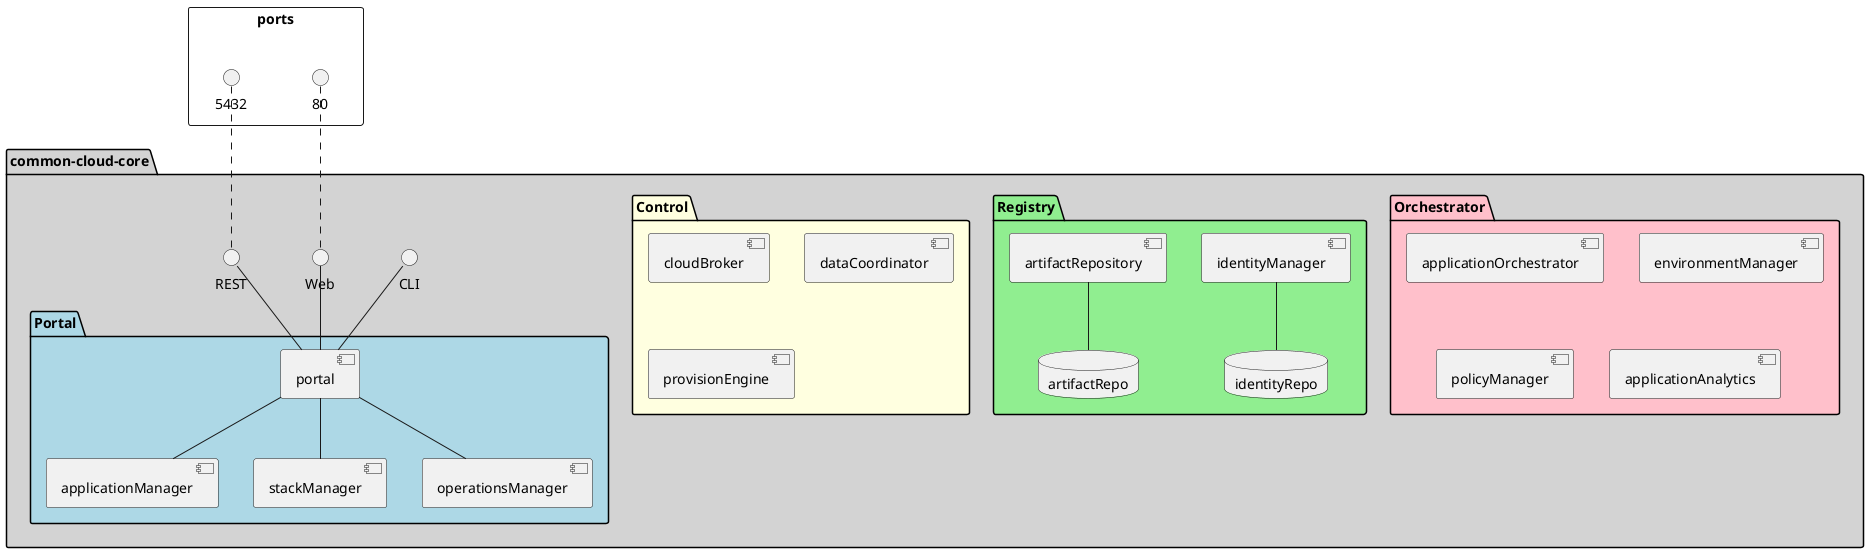 @startuml


package  common-cloud-core #lightgray {
  interface CLI
  interface Web
  interface REST
  package Portal #lightblue {
    component portal
    component applicationManager
    component stackManager
    component operationsManager
  }
  package Orchestrator #pink {
    component applicationOrchestrator
    component environmentManager
    component policyManager
    component applicationAnalytics
  }
  package "Registry" #lightgreen {
    component identityManager
    component artifactRepository
    database "identityRepo"
    database "artifactRepo"
  }
  package "Control" #lightyellow {
    component cloudBroker
    component dataCoordinator
    component provisionEngine
  }
}

rectangle ports {
    80 .. Web
    5432 .. REST
}

identityManager -- identityRepo
artifactRepository -- artifactRepo

CLI -- portal
Web -- portal
REST -- portal

portal -- applicationManager
portal -- stackManager
portal -- operationsManager
@enduml
